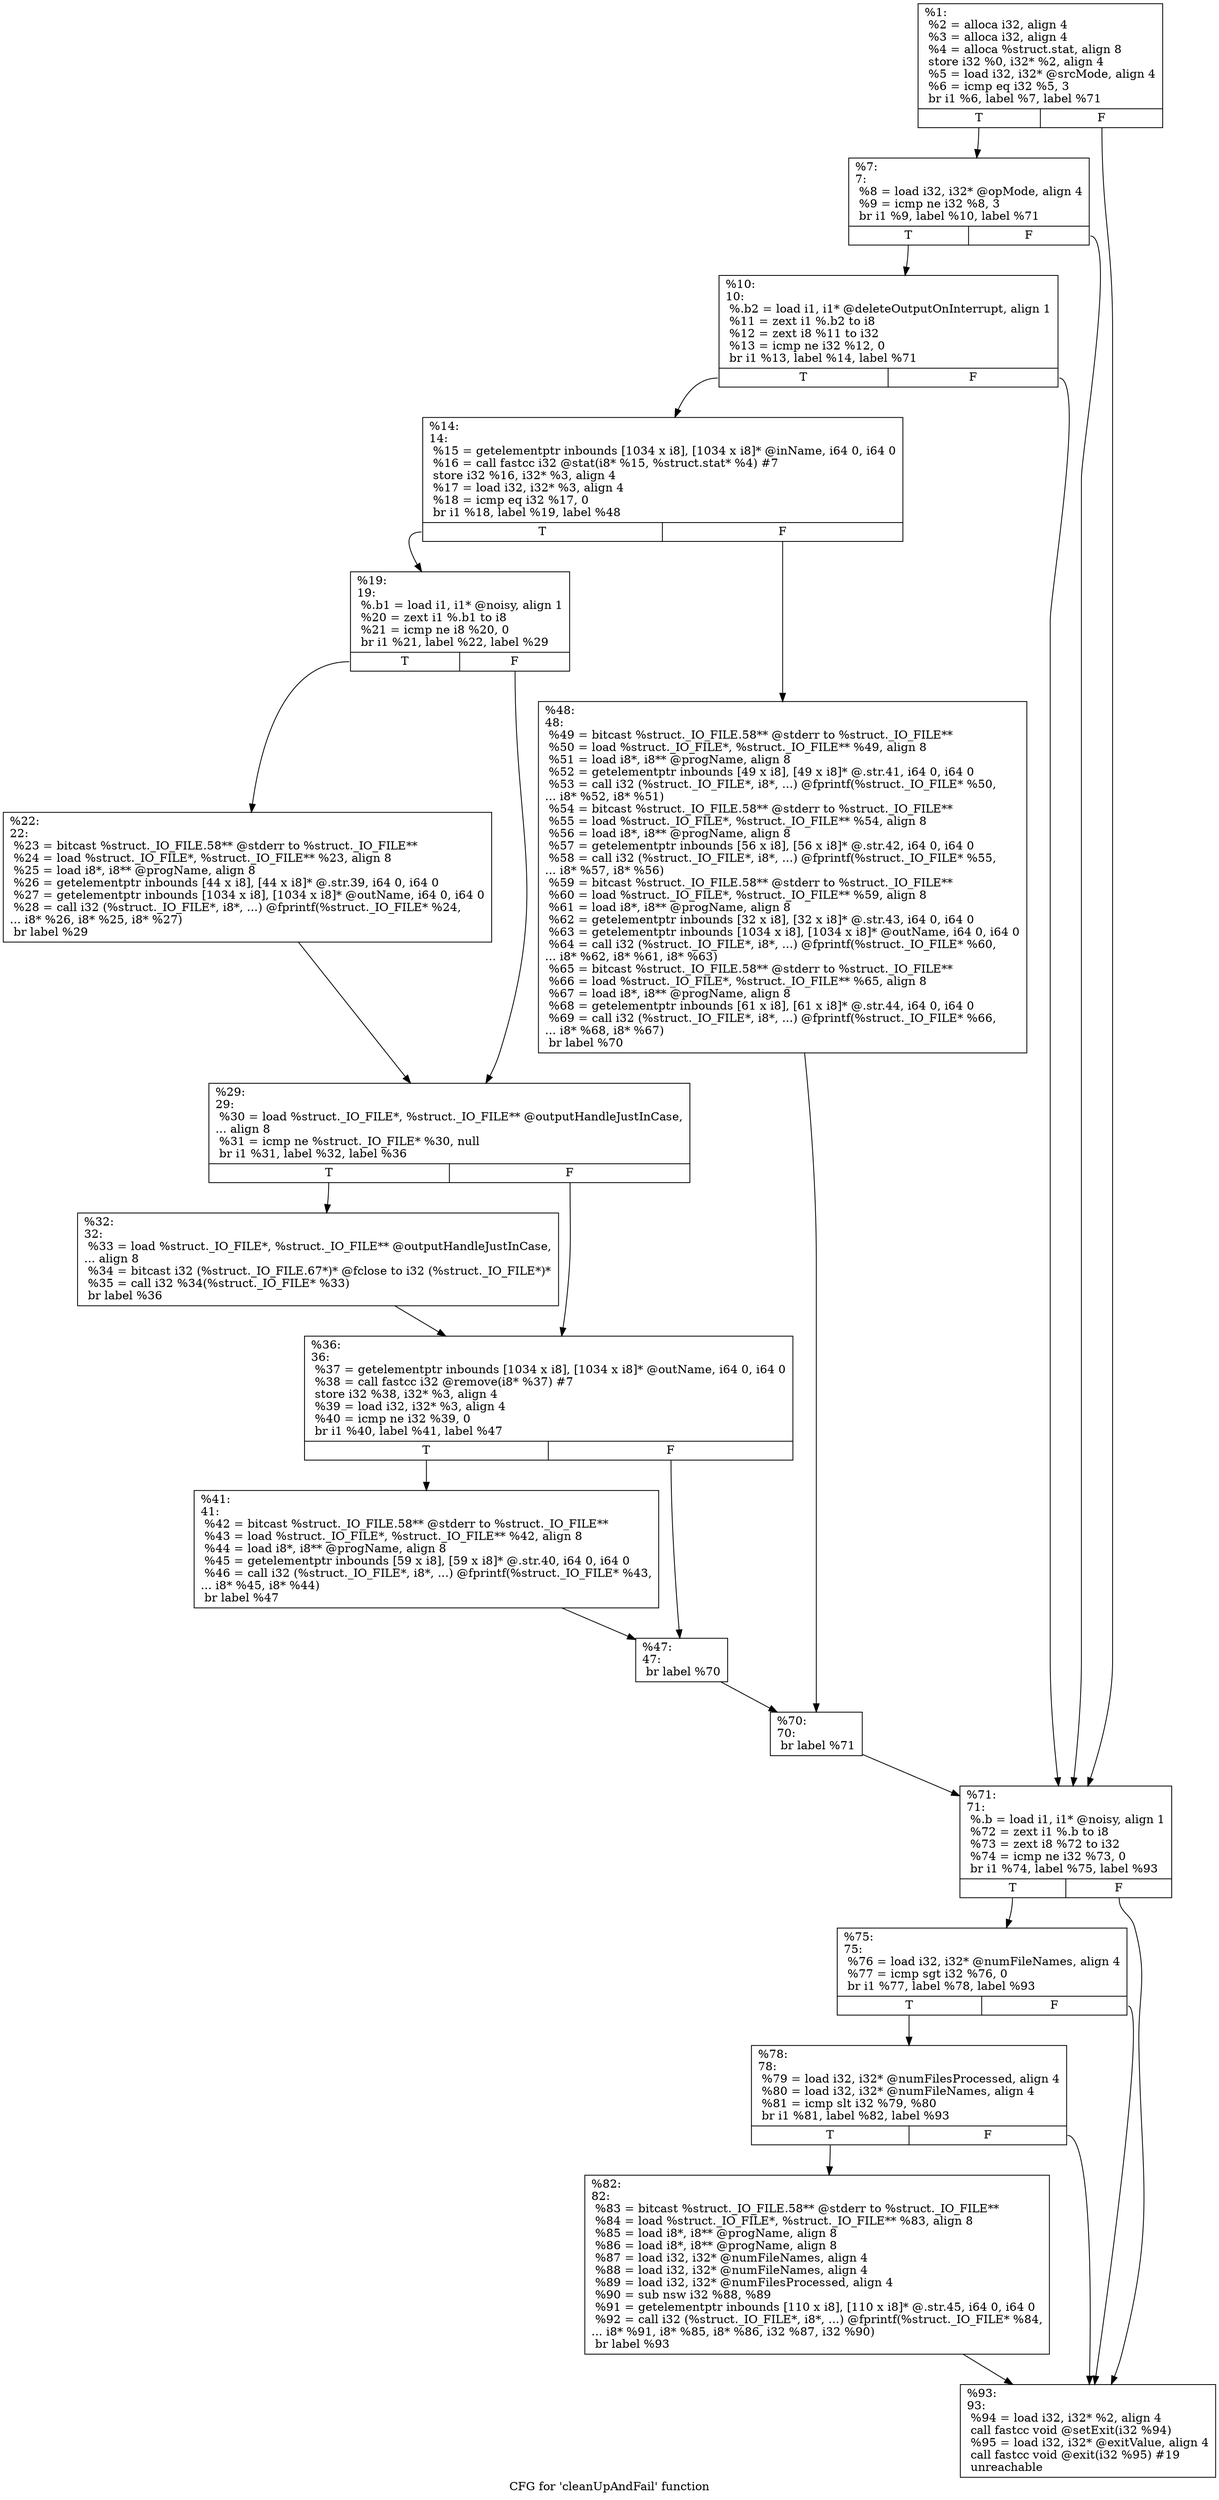digraph "CFG for 'cleanUpAndFail' function" {
	label="CFG for 'cleanUpAndFail' function";

	Node0x1c06c80 [shape=record,label="{%1:\l  %2 = alloca i32, align 4\l  %3 = alloca i32, align 4\l  %4 = alloca %struct.stat, align 8\l  store i32 %0, i32* %2, align 4\l  %5 = load i32, i32* @srcMode, align 4\l  %6 = icmp eq i32 %5, 3\l  br i1 %6, label %7, label %71\l|{<s0>T|<s1>F}}"];
	Node0x1c06c80:s0 -> Node0x1c07460;
	Node0x1c06c80:s1 -> Node0x1c07820;
	Node0x1c07460 [shape=record,label="{%7:\l7:                                                \l  %8 = load i32, i32* @opMode, align 4\l  %9 = icmp ne i32 %8, 3\l  br i1 %9, label %10, label %71\l|{<s0>T|<s1>F}}"];
	Node0x1c07460:s0 -> Node0x1c074b0;
	Node0x1c07460:s1 -> Node0x1c07820;
	Node0x1c074b0 [shape=record,label="{%10:\l10:                                               \l  %.b2 = load i1, i1* @deleteOutputOnInterrupt, align 1\l  %11 = zext i1 %.b2 to i8\l  %12 = zext i8 %11 to i32\l  %13 = icmp ne i32 %12, 0\l  br i1 %13, label %14, label %71\l|{<s0>T|<s1>F}}"];
	Node0x1c074b0:s0 -> Node0x1c07500;
	Node0x1c074b0:s1 -> Node0x1c07820;
	Node0x1c07500 [shape=record,label="{%14:\l14:                                               \l  %15 = getelementptr inbounds [1034 x i8], [1034 x i8]* @inName, i64 0, i64 0\l  %16 = call fastcc i32 @stat(i8* %15, %struct.stat* %4) #7\l  store i32 %16, i32* %3, align 4\l  %17 = load i32, i32* %3, align 4\l  %18 = icmp eq i32 %17, 0\l  br i1 %18, label %19, label %48\l|{<s0>T|<s1>F}}"];
	Node0x1c07500:s0 -> Node0x1c07550;
	Node0x1c07500:s1 -> Node0x1c07780;
	Node0x1c07550 [shape=record,label="{%19:\l19:                                               \l  %.b1 = load i1, i1* @noisy, align 1\l  %20 = zext i1 %.b1 to i8\l  %21 = icmp ne i8 %20, 0\l  br i1 %21, label %22, label %29\l|{<s0>T|<s1>F}}"];
	Node0x1c07550:s0 -> Node0x1c075a0;
	Node0x1c07550:s1 -> Node0x1c075f0;
	Node0x1c075a0 [shape=record,label="{%22:\l22:                                               \l  %23 = bitcast %struct._IO_FILE.58** @stderr to %struct._IO_FILE**\l  %24 = load %struct._IO_FILE*, %struct._IO_FILE** %23, align 8\l  %25 = load i8*, i8** @progName, align 8\l  %26 = getelementptr inbounds [44 x i8], [44 x i8]* @.str.39, i64 0, i64 0\l  %27 = getelementptr inbounds [1034 x i8], [1034 x i8]* @outName, i64 0, i64 0\l  %28 = call i32 (%struct._IO_FILE*, i8*, ...) @fprintf(%struct._IO_FILE* %24,\l... i8* %26, i8* %25, i8* %27)\l  br label %29\l}"];
	Node0x1c075a0 -> Node0x1c075f0;
	Node0x1c075f0 [shape=record,label="{%29:\l29:                                               \l  %30 = load %struct._IO_FILE*, %struct._IO_FILE** @outputHandleJustInCase,\l... align 8\l  %31 = icmp ne %struct._IO_FILE* %30, null\l  br i1 %31, label %32, label %36\l|{<s0>T|<s1>F}}"];
	Node0x1c075f0:s0 -> Node0x1c07640;
	Node0x1c075f0:s1 -> Node0x1c07690;
	Node0x1c07640 [shape=record,label="{%32:\l32:                                               \l  %33 = load %struct._IO_FILE*, %struct._IO_FILE** @outputHandleJustInCase,\l... align 8\l  %34 = bitcast i32 (%struct._IO_FILE.67*)* @fclose to i32 (%struct._IO_FILE*)*\l  %35 = call i32 %34(%struct._IO_FILE* %33)\l  br label %36\l}"];
	Node0x1c07640 -> Node0x1c07690;
	Node0x1c07690 [shape=record,label="{%36:\l36:                                               \l  %37 = getelementptr inbounds [1034 x i8], [1034 x i8]* @outName, i64 0, i64 0\l  %38 = call fastcc i32 @remove(i8* %37) #7\l  store i32 %38, i32* %3, align 4\l  %39 = load i32, i32* %3, align 4\l  %40 = icmp ne i32 %39, 0\l  br i1 %40, label %41, label %47\l|{<s0>T|<s1>F}}"];
	Node0x1c07690:s0 -> Node0x1c076e0;
	Node0x1c07690:s1 -> Node0x1c07730;
	Node0x1c076e0 [shape=record,label="{%41:\l41:                                               \l  %42 = bitcast %struct._IO_FILE.58** @stderr to %struct._IO_FILE**\l  %43 = load %struct._IO_FILE*, %struct._IO_FILE** %42, align 8\l  %44 = load i8*, i8** @progName, align 8\l  %45 = getelementptr inbounds [59 x i8], [59 x i8]* @.str.40, i64 0, i64 0\l  %46 = call i32 (%struct._IO_FILE*, i8*, ...) @fprintf(%struct._IO_FILE* %43,\l... i8* %45, i8* %44)\l  br label %47\l}"];
	Node0x1c076e0 -> Node0x1c07730;
	Node0x1c07730 [shape=record,label="{%47:\l47:                                               \l  br label %70\l}"];
	Node0x1c07730 -> Node0x1c077d0;
	Node0x1c07780 [shape=record,label="{%48:\l48:                                               \l  %49 = bitcast %struct._IO_FILE.58** @stderr to %struct._IO_FILE**\l  %50 = load %struct._IO_FILE*, %struct._IO_FILE** %49, align 8\l  %51 = load i8*, i8** @progName, align 8\l  %52 = getelementptr inbounds [49 x i8], [49 x i8]* @.str.41, i64 0, i64 0\l  %53 = call i32 (%struct._IO_FILE*, i8*, ...) @fprintf(%struct._IO_FILE* %50,\l... i8* %52, i8* %51)\l  %54 = bitcast %struct._IO_FILE.58** @stderr to %struct._IO_FILE**\l  %55 = load %struct._IO_FILE*, %struct._IO_FILE** %54, align 8\l  %56 = load i8*, i8** @progName, align 8\l  %57 = getelementptr inbounds [56 x i8], [56 x i8]* @.str.42, i64 0, i64 0\l  %58 = call i32 (%struct._IO_FILE*, i8*, ...) @fprintf(%struct._IO_FILE* %55,\l... i8* %57, i8* %56)\l  %59 = bitcast %struct._IO_FILE.58** @stderr to %struct._IO_FILE**\l  %60 = load %struct._IO_FILE*, %struct._IO_FILE** %59, align 8\l  %61 = load i8*, i8** @progName, align 8\l  %62 = getelementptr inbounds [32 x i8], [32 x i8]* @.str.43, i64 0, i64 0\l  %63 = getelementptr inbounds [1034 x i8], [1034 x i8]* @outName, i64 0, i64 0\l  %64 = call i32 (%struct._IO_FILE*, i8*, ...) @fprintf(%struct._IO_FILE* %60,\l... i8* %62, i8* %61, i8* %63)\l  %65 = bitcast %struct._IO_FILE.58** @stderr to %struct._IO_FILE**\l  %66 = load %struct._IO_FILE*, %struct._IO_FILE** %65, align 8\l  %67 = load i8*, i8** @progName, align 8\l  %68 = getelementptr inbounds [61 x i8], [61 x i8]* @.str.44, i64 0, i64 0\l  %69 = call i32 (%struct._IO_FILE*, i8*, ...) @fprintf(%struct._IO_FILE* %66,\l... i8* %68, i8* %67)\l  br label %70\l}"];
	Node0x1c07780 -> Node0x1c077d0;
	Node0x1c077d0 [shape=record,label="{%70:\l70:                                               \l  br label %71\l}"];
	Node0x1c077d0 -> Node0x1c07820;
	Node0x1c07820 [shape=record,label="{%71:\l71:                                               \l  %.b = load i1, i1* @noisy, align 1\l  %72 = zext i1 %.b to i8\l  %73 = zext i8 %72 to i32\l  %74 = icmp ne i32 %73, 0\l  br i1 %74, label %75, label %93\l|{<s0>T|<s1>F}}"];
	Node0x1c07820:s0 -> Node0x1c07870;
	Node0x1c07820:s1 -> Node0x1c07960;
	Node0x1c07870 [shape=record,label="{%75:\l75:                                               \l  %76 = load i32, i32* @numFileNames, align 4\l  %77 = icmp sgt i32 %76, 0\l  br i1 %77, label %78, label %93\l|{<s0>T|<s1>F}}"];
	Node0x1c07870:s0 -> Node0x1c078c0;
	Node0x1c07870:s1 -> Node0x1c07960;
	Node0x1c078c0 [shape=record,label="{%78:\l78:                                               \l  %79 = load i32, i32* @numFilesProcessed, align 4\l  %80 = load i32, i32* @numFileNames, align 4\l  %81 = icmp slt i32 %79, %80\l  br i1 %81, label %82, label %93\l|{<s0>T|<s1>F}}"];
	Node0x1c078c0:s0 -> Node0x1c07910;
	Node0x1c078c0:s1 -> Node0x1c07960;
	Node0x1c07910 [shape=record,label="{%82:\l82:                                               \l  %83 = bitcast %struct._IO_FILE.58** @stderr to %struct._IO_FILE**\l  %84 = load %struct._IO_FILE*, %struct._IO_FILE** %83, align 8\l  %85 = load i8*, i8** @progName, align 8\l  %86 = load i8*, i8** @progName, align 8\l  %87 = load i32, i32* @numFileNames, align 4\l  %88 = load i32, i32* @numFileNames, align 4\l  %89 = load i32, i32* @numFilesProcessed, align 4\l  %90 = sub nsw i32 %88, %89\l  %91 = getelementptr inbounds [110 x i8], [110 x i8]* @.str.45, i64 0, i64 0\l  %92 = call i32 (%struct._IO_FILE*, i8*, ...) @fprintf(%struct._IO_FILE* %84,\l... i8* %91, i8* %85, i8* %86, i32 %87, i32 %90)\l  br label %93\l}"];
	Node0x1c07910 -> Node0x1c07960;
	Node0x1c07960 [shape=record,label="{%93:\l93:                                               \l  %94 = load i32, i32* %2, align 4\l  call fastcc void @setExit(i32 %94)\l  %95 = load i32, i32* @exitValue, align 4\l  call fastcc void @exit(i32 %95) #19\l  unreachable\l}"];
}
